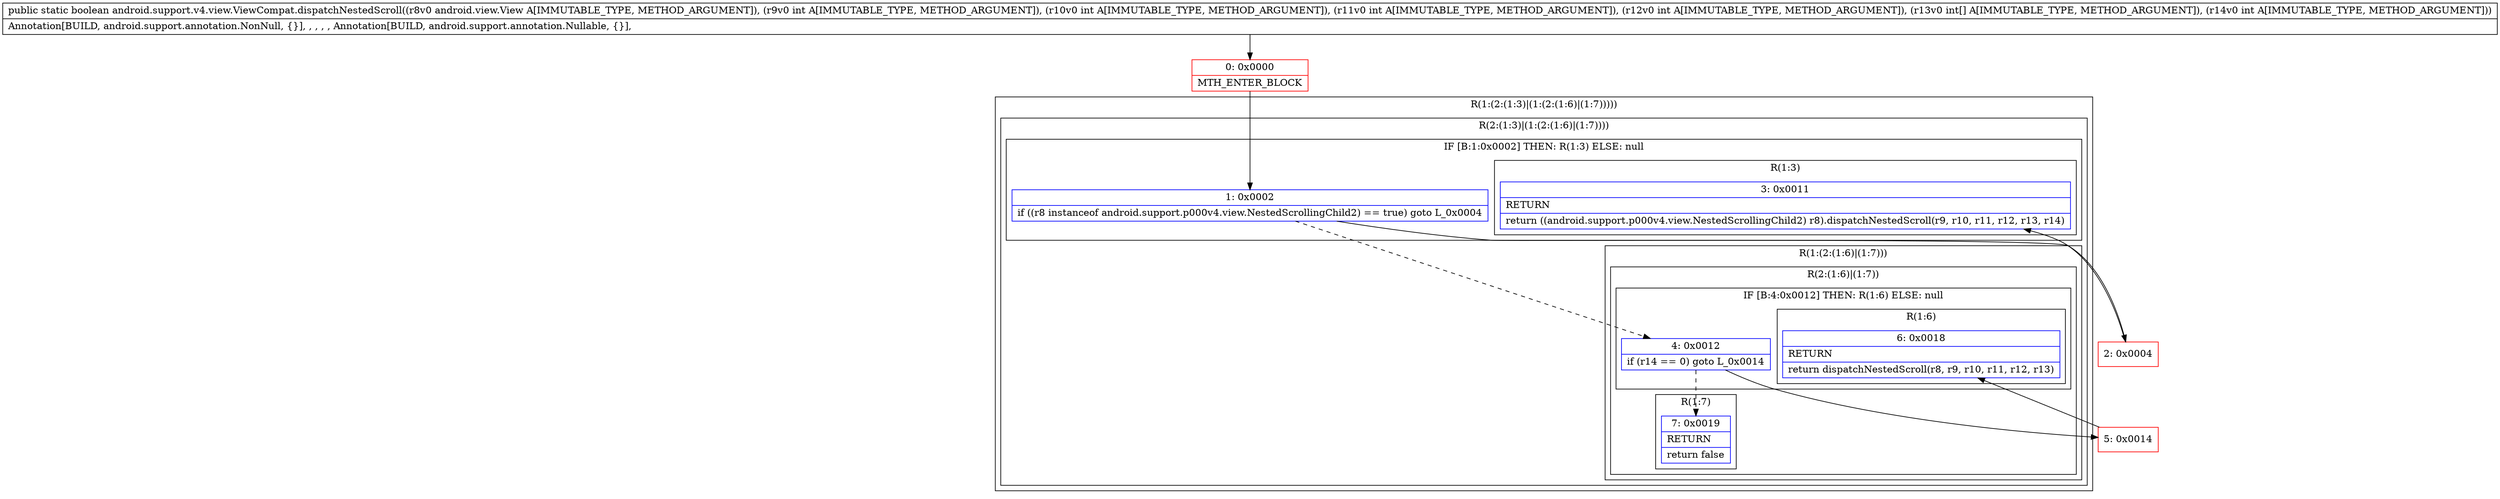 digraph "CFG forandroid.support.v4.view.ViewCompat.dispatchNestedScroll(Landroid\/view\/View;IIII[II)Z" {
subgraph cluster_Region_419107494 {
label = "R(1:(2:(1:3)|(1:(2:(1:6)|(1:7)))))";
node [shape=record,color=blue];
subgraph cluster_Region_1539461255 {
label = "R(2:(1:3)|(1:(2:(1:6)|(1:7))))";
node [shape=record,color=blue];
subgraph cluster_IfRegion_1293270756 {
label = "IF [B:1:0x0002] THEN: R(1:3) ELSE: null";
node [shape=record,color=blue];
Node_1 [shape=record,label="{1\:\ 0x0002|if ((r8 instanceof android.support.p000v4.view.NestedScrollingChild2) == true) goto L_0x0004\l}"];
subgraph cluster_Region_1178134434 {
label = "R(1:3)";
node [shape=record,color=blue];
Node_3 [shape=record,label="{3\:\ 0x0011|RETURN\l|return ((android.support.p000v4.view.NestedScrollingChild2) r8).dispatchNestedScroll(r9, r10, r11, r12, r13, r14)\l}"];
}
}
subgraph cluster_Region_102151137 {
label = "R(1:(2:(1:6)|(1:7)))";
node [shape=record,color=blue];
subgraph cluster_Region_1327074764 {
label = "R(2:(1:6)|(1:7))";
node [shape=record,color=blue];
subgraph cluster_IfRegion_798746709 {
label = "IF [B:4:0x0012] THEN: R(1:6) ELSE: null";
node [shape=record,color=blue];
Node_4 [shape=record,label="{4\:\ 0x0012|if (r14 == 0) goto L_0x0014\l}"];
subgraph cluster_Region_782176243 {
label = "R(1:6)";
node [shape=record,color=blue];
Node_6 [shape=record,label="{6\:\ 0x0018|RETURN\l|return dispatchNestedScroll(r8, r9, r10, r11, r12, r13)\l}"];
}
}
subgraph cluster_Region_488974458 {
label = "R(1:7)";
node [shape=record,color=blue];
Node_7 [shape=record,label="{7\:\ 0x0019|RETURN\l|return false\l}"];
}
}
}
}
}
Node_0 [shape=record,color=red,label="{0\:\ 0x0000|MTH_ENTER_BLOCK\l}"];
Node_2 [shape=record,color=red,label="{2\:\ 0x0004}"];
Node_5 [shape=record,color=red,label="{5\:\ 0x0014}"];
MethodNode[shape=record,label="{public static boolean android.support.v4.view.ViewCompat.dispatchNestedScroll((r8v0 android.view.View A[IMMUTABLE_TYPE, METHOD_ARGUMENT]), (r9v0 int A[IMMUTABLE_TYPE, METHOD_ARGUMENT]), (r10v0 int A[IMMUTABLE_TYPE, METHOD_ARGUMENT]), (r11v0 int A[IMMUTABLE_TYPE, METHOD_ARGUMENT]), (r12v0 int A[IMMUTABLE_TYPE, METHOD_ARGUMENT]), (r13v0 int[] A[IMMUTABLE_TYPE, METHOD_ARGUMENT]), (r14v0 int A[IMMUTABLE_TYPE, METHOD_ARGUMENT]))  | Annotation[BUILD, android.support.annotation.NonNull, \{\}], , , , , Annotation[BUILD, android.support.annotation.Nullable, \{\}], \l}"];
MethodNode -> Node_0;
Node_1 -> Node_2;
Node_1 -> Node_4[style=dashed];
Node_4 -> Node_5;
Node_4 -> Node_7[style=dashed];
Node_0 -> Node_1;
Node_2 -> Node_3;
Node_5 -> Node_6;
}

